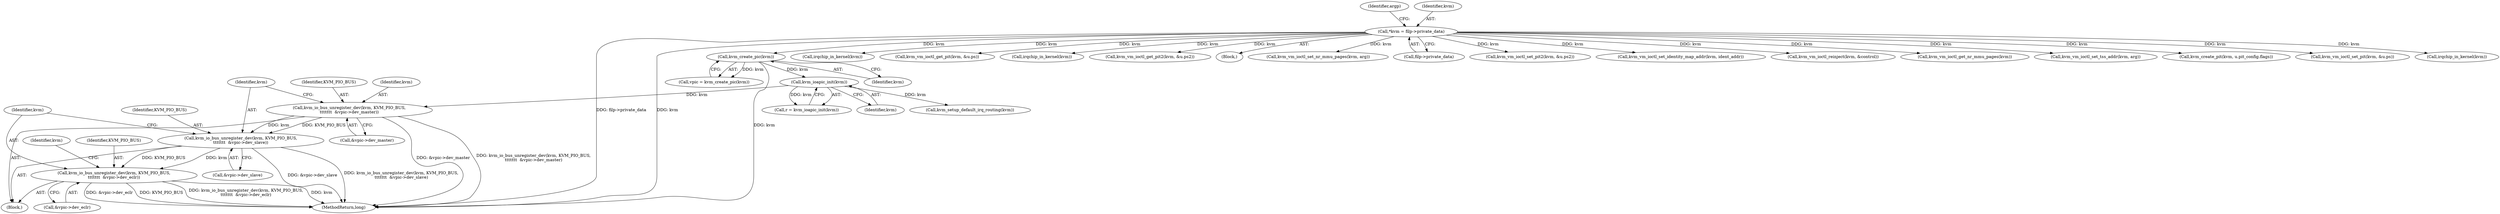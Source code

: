 digraph "0_linux_9c895160d25a76c21b65bad141b08e8d4f99afef@pointer" {
"1000243" [label="(Call,kvm_io_bus_unregister_dev(kvm, KVM_PIO_BUS,\n\t\t\t\t\t\t\t  &vpic->dev_slave))"];
"1000236" [label="(Call,kvm_io_bus_unregister_dev(kvm, KVM_PIO_BUS,\n\t\t\t\t\t\t\t  &vpic->dev_master))"];
"1000226" [label="(Call,kvm_ioapic_init(kvm))"];
"1000219" [label="(Call,kvm_create_pic(kvm))"];
"1000109" [label="(Call,*kvm = filp->private_data)"];
"1000250" [label="(Call,kvm_io_bus_unregister_dev(kvm, KVM_PIO_BUS,\n\t\t\t\t\t\t\t  &vpic->dev_eclr))"];
"1000224" [label="(Call,r = kvm_ioapic_init(kvm))"];
"1000227" [label="(Identifier,kvm)"];
"1000116" [label="(Identifier,argp)"];
"1000409" [label="(Call,irqchip_in_kernel(kvm))"];
"1000226" [label="(Call,kvm_ioapic_init(kvm))"];
"1000239" [label="(Call,&vpic->dev_master)"];
"1000220" [label="(Identifier,kvm)"];
"1000584" [label="(Call,kvm_vm_ioctl_get_pit(kvm, &u.ps))"];
"1000252" [label="(Identifier,KVM_PIO_BUS)"];
"1000253" [label="(Call,&vpic->dev_eclr)"];
"1000230" [label="(Block,)"];
"1000251" [label="(Identifier,kvm)"];
"1000110" [label="(Identifier,kvm)"];
"1000219" [label="(Call,kvm_create_pic(kvm))"];
"1000250" [label="(Call,kvm_io_bus_unregister_dev(kvm, KVM_PIO_BUS,\n\t\t\t\t\t\t\t  &vpic->dev_eclr))"];
"1000217" [label="(Call,vpic = kvm_create_pic(kvm))"];
"1000475" [label="(Call,irqchip_in_kernel(kvm))"];
"1000236" [label="(Call,kvm_io_bus_unregister_dev(kvm, KVM_PIO_BUS,\n\t\t\t\t\t\t\t  &vpic->dev_master))"];
"1000672" [label="(Call,kvm_vm_ioctl_get_pit2(kvm, &u.ps2))"];
"1000244" [label="(Identifier,kvm)"];
"1000107" [label="(Block,)"];
"1000170" [label="(Call,kvm_vm_ioctl_set_nr_mmu_pages(kvm, arg))"];
"1000111" [label="(Call,filp->private_data)"];
"1000260" [label="(Identifier,kvm)"];
"1000245" [label="(Identifier,KVM_PIO_BUS)"];
"1000733" [label="(Call,kvm_vm_ioctl_set_pit2(kvm, &u.ps2))"];
"1000237" [label="(Identifier,kvm)"];
"1000158" [label="(Call,kvm_vm_ioctl_set_identity_map_addr(kvm, ident_addr))"];
"1000763" [label="(Call,kvm_vm_ioctl_reinject(kvm, &control))"];
"1000180" [label="(Call,kvm_vm_ioctl_get_nr_mmu_pages(kvm))"];
"1000238" [label="(Identifier,KVM_PIO_BUS)"];
"1000109" [label="(Call,*kvm = filp->private_data)"];
"1000243" [label="(Call,kvm_io_bus_unregister_dev(kvm, KVM_PIO_BUS,\n\t\t\t\t\t\t\t  &vpic->dev_slave))"];
"1000913" [label="(MethodReturn,long)"];
"1000132" [label="(Call,kvm_vm_ioctl_set_tss_addr(kvm, arg))"];
"1000365" [label="(Call,kvm_create_pit(kvm, u.pit_config.flags))"];
"1000278" [label="(Call,kvm_setup_default_irq_routing(kvm))"];
"1000246" [label="(Call,&vpic->dev_slave)"];
"1000643" [label="(Call,kvm_vm_ioctl_set_pit(kvm, &u.ps))"];
"1000533" [label="(Call,irqchip_in_kernel(kvm))"];
"1000243" -> "1000230"  [label="AST: "];
"1000243" -> "1000246"  [label="CFG: "];
"1000244" -> "1000243"  [label="AST: "];
"1000245" -> "1000243"  [label="AST: "];
"1000246" -> "1000243"  [label="AST: "];
"1000251" -> "1000243"  [label="CFG: "];
"1000243" -> "1000913"  [label="DDG: &vpic->dev_slave"];
"1000243" -> "1000913"  [label="DDG: kvm_io_bus_unregister_dev(kvm, KVM_PIO_BUS,\n\t\t\t\t\t\t\t  &vpic->dev_slave)"];
"1000236" -> "1000243"  [label="DDG: kvm"];
"1000236" -> "1000243"  [label="DDG: KVM_PIO_BUS"];
"1000243" -> "1000250"  [label="DDG: kvm"];
"1000243" -> "1000250"  [label="DDG: KVM_PIO_BUS"];
"1000236" -> "1000230"  [label="AST: "];
"1000236" -> "1000239"  [label="CFG: "];
"1000237" -> "1000236"  [label="AST: "];
"1000238" -> "1000236"  [label="AST: "];
"1000239" -> "1000236"  [label="AST: "];
"1000244" -> "1000236"  [label="CFG: "];
"1000236" -> "1000913"  [label="DDG: kvm_io_bus_unregister_dev(kvm, KVM_PIO_BUS,\n\t\t\t\t\t\t\t  &vpic->dev_master)"];
"1000236" -> "1000913"  [label="DDG: &vpic->dev_master"];
"1000226" -> "1000236"  [label="DDG: kvm"];
"1000226" -> "1000224"  [label="AST: "];
"1000226" -> "1000227"  [label="CFG: "];
"1000227" -> "1000226"  [label="AST: "];
"1000224" -> "1000226"  [label="CFG: "];
"1000226" -> "1000224"  [label="DDG: kvm"];
"1000219" -> "1000226"  [label="DDG: kvm"];
"1000226" -> "1000278"  [label="DDG: kvm"];
"1000219" -> "1000217"  [label="AST: "];
"1000219" -> "1000220"  [label="CFG: "];
"1000220" -> "1000219"  [label="AST: "];
"1000217" -> "1000219"  [label="CFG: "];
"1000219" -> "1000913"  [label="DDG: kvm"];
"1000219" -> "1000217"  [label="DDG: kvm"];
"1000109" -> "1000219"  [label="DDG: kvm"];
"1000109" -> "1000107"  [label="AST: "];
"1000109" -> "1000111"  [label="CFG: "];
"1000110" -> "1000109"  [label="AST: "];
"1000111" -> "1000109"  [label="AST: "];
"1000116" -> "1000109"  [label="CFG: "];
"1000109" -> "1000913"  [label="DDG: kvm"];
"1000109" -> "1000913"  [label="DDG: filp->private_data"];
"1000109" -> "1000132"  [label="DDG: kvm"];
"1000109" -> "1000158"  [label="DDG: kvm"];
"1000109" -> "1000170"  [label="DDG: kvm"];
"1000109" -> "1000180"  [label="DDG: kvm"];
"1000109" -> "1000365"  [label="DDG: kvm"];
"1000109" -> "1000409"  [label="DDG: kvm"];
"1000109" -> "1000475"  [label="DDG: kvm"];
"1000109" -> "1000533"  [label="DDG: kvm"];
"1000109" -> "1000584"  [label="DDG: kvm"];
"1000109" -> "1000643"  [label="DDG: kvm"];
"1000109" -> "1000672"  [label="DDG: kvm"];
"1000109" -> "1000733"  [label="DDG: kvm"];
"1000109" -> "1000763"  [label="DDG: kvm"];
"1000250" -> "1000230"  [label="AST: "];
"1000250" -> "1000253"  [label="CFG: "];
"1000251" -> "1000250"  [label="AST: "];
"1000252" -> "1000250"  [label="AST: "];
"1000253" -> "1000250"  [label="AST: "];
"1000260" -> "1000250"  [label="CFG: "];
"1000250" -> "1000913"  [label="DDG: kvm"];
"1000250" -> "1000913"  [label="DDG: &vpic->dev_eclr"];
"1000250" -> "1000913"  [label="DDG: KVM_PIO_BUS"];
"1000250" -> "1000913"  [label="DDG: kvm_io_bus_unregister_dev(kvm, KVM_PIO_BUS,\n\t\t\t\t\t\t\t  &vpic->dev_eclr)"];
}
